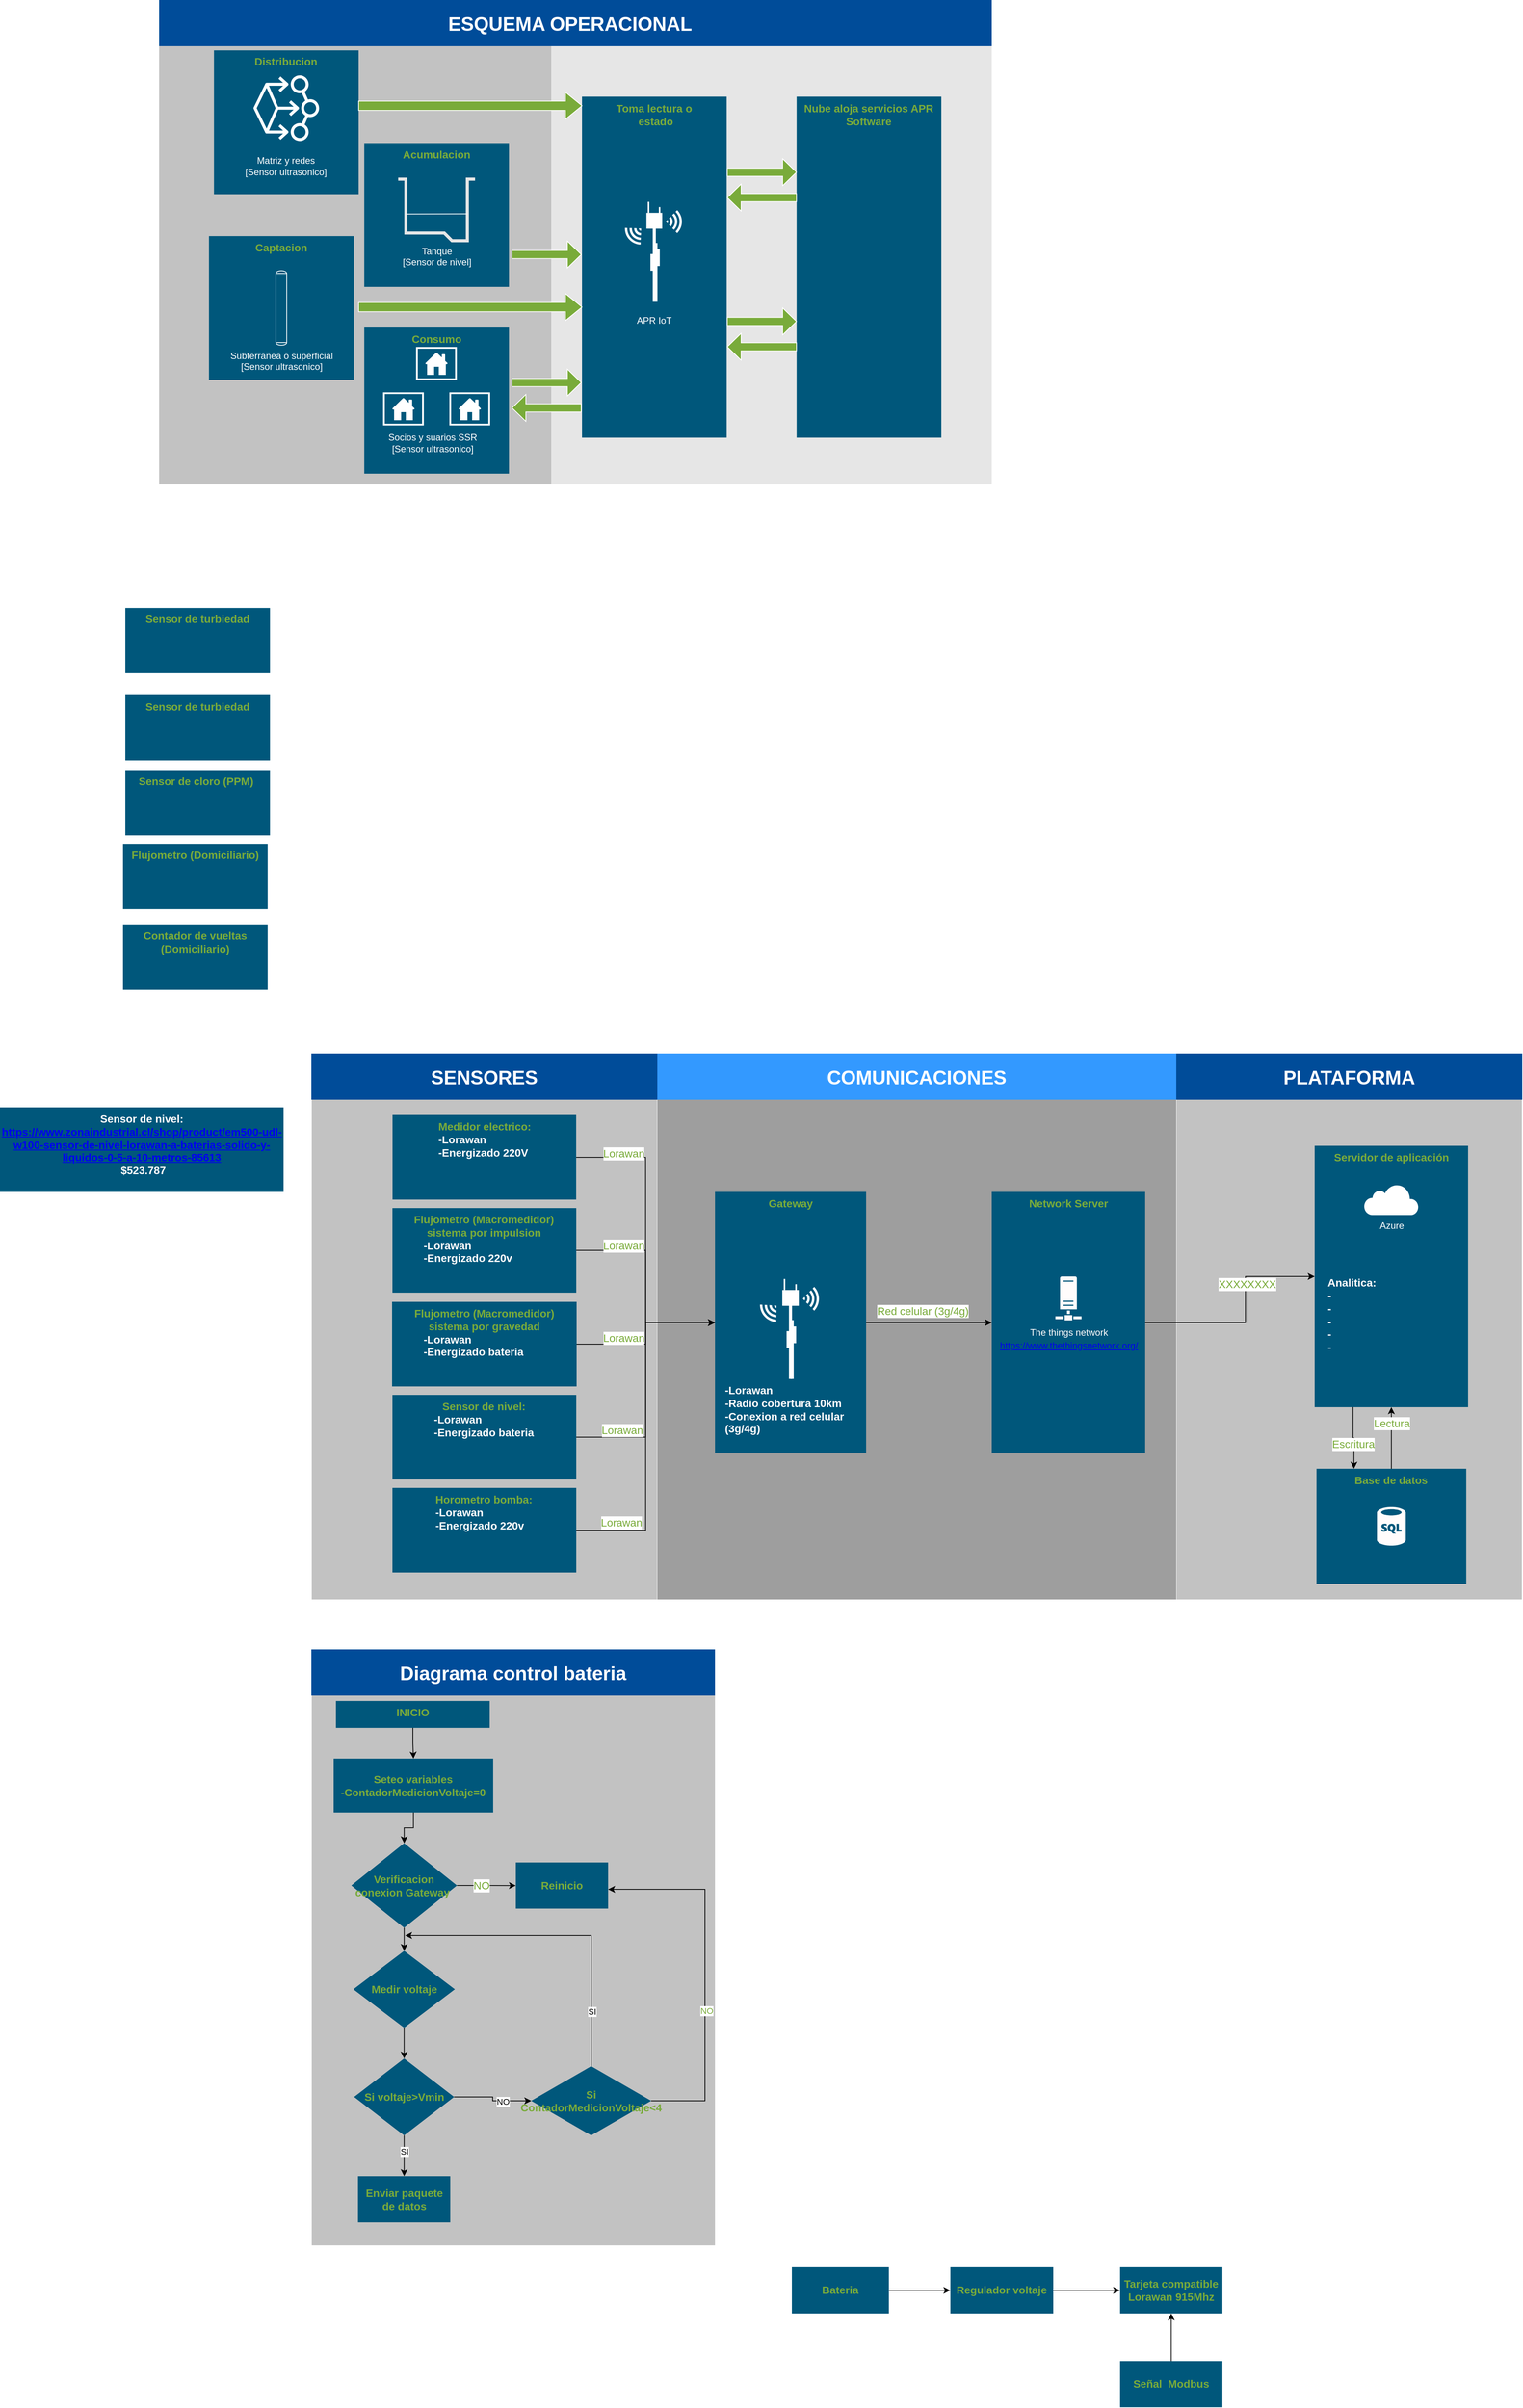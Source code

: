 <mxfile version="19.0.3" type="device"><diagram id="cEEUcmZSm7TxUTLUAFg9" name="Página-1"><mxGraphModel dx="-8838" dy="8167" grid="1" gridSize="10" guides="1" tooltips="1" connect="1" arrows="1" fold="1" page="1" pageScale="1" pageWidth="1169" pageHeight="827" math="0" shadow="0"><root><mxCell id="0"/><mxCell id="1" parent="0"/><mxCell id="oo4NvqWriw5L1BFZLcJN-1" value="" style="rounded=1;whiteSpace=wrap;html=1;dashed=1;strokeColor=none;strokeWidth=2;fillColor=#C2C2C2;fontFamily=Verdana;fontSize=12;fontColor=#00BEF2;arcSize=0;" vertex="1" parent="1"><mxGeometry x="14705.5" y="-2315" width="524.5" height="715" as="geometry"/></mxCell><mxCell id="oo4NvqWriw5L1BFZLcJN-2" value="Diagrama control bateria" style="whiteSpace=wrap;html=1;dashed=1;strokeColor=none;strokeWidth=2;fillColor=#004C99;fontFamily=Helvetica;fontSize=25;fontColor=#FFFFFF;fontStyle=1" vertex="1" parent="1"><mxGeometry x="14705" y="-2375" width="525" height="60" as="geometry"/></mxCell><mxCell id="oo4NvqWriw5L1BFZLcJN-3" value="" style="rounded=1;whiteSpace=wrap;html=1;dashed=1;strokeColor=none;strokeWidth=2;fillColor=#9E9E9E;fontFamily=Verdana;fontSize=12;fontColor=#00BEF2;arcSize=0;" vertex="1" parent="1"><mxGeometry x="15155" y="-3090" width="675" height="650" as="geometry"/></mxCell><mxCell id="oo4NvqWriw5L1BFZLcJN-4" value="Network Server" style="rounded=1;whiteSpace=wrap;html=1;dashed=1;strokeColor=none;strokeWidth=2;fillColor=#00577B;fontFamily=Helvetica;fontSize=14;fontColor=#79AB3A;verticalAlign=top;fontStyle=1;arcSize=0;" vertex="1" parent="1"><mxGeometry x="15590" y="-2970" width="199.55" height="340" as="geometry"/></mxCell><mxCell id="oo4NvqWriw5L1BFZLcJN-5" value="" style="rounded=1;whiteSpace=wrap;html=1;dashed=1;strokeColor=none;strokeWidth=2;fillColor=#C2C2C2;fontFamily=Verdana;fontSize=12;fontColor=#00BEF2;arcSize=0;" vertex="1" parent="1"><mxGeometry x="14705.5" y="-3090" width="449" height="650" as="geometry"/></mxCell><mxCell id="oo4NvqWriw5L1BFZLcJN-6" style="edgeStyle=orthogonalEdgeStyle;rounded=0;orthogonalLoop=1;jettySize=auto;html=1;fontColor=#FFFCFC;" edge="1" parent="1" source="oo4NvqWriw5L1BFZLcJN-85" target="oo4NvqWriw5L1BFZLcJN-4"><mxGeometry relative="1" as="geometry"/></mxCell><mxCell id="oo4NvqWriw5L1BFZLcJN-7" value="Red celular (3g/4g)" style="edgeLabel;html=1;align=center;verticalAlign=middle;resizable=0;points=[];fontColor=#79AB3A;fontSize=14;labelBackgroundColor=default;" vertex="1" connectable="0" parent="oo4NvqWriw5L1BFZLcJN-6"><mxGeometry x="-0.269" y="2" relative="1" as="geometry"><mxPoint x="14" y="-13" as="offset"/></mxGeometry></mxCell><mxCell id="oo4NvqWriw5L1BFZLcJN-8" style="edgeStyle=orthogonalEdgeStyle;rounded=0;orthogonalLoop=1;jettySize=auto;html=1;fontSize=14;fontColor=#79AB3A;" edge="1" parent="1" source="oo4NvqWriw5L1BFZLcJN-10" target="oo4NvqWriw5L1BFZLcJN-85"><mxGeometry relative="1" as="geometry"/></mxCell><mxCell id="oo4NvqWriw5L1BFZLcJN-9" value="Lorawan" style="edgeLabel;html=1;align=center;verticalAlign=middle;resizable=0;points=[];fontSize=14;fontColor=#79AB3A;" vertex="1" connectable="0" parent="oo4NvqWriw5L1BFZLcJN-8"><mxGeometry x="-0.419" relative="1" as="geometry"><mxPoint y="-8" as="offset"/></mxGeometry></mxCell><mxCell id="oo4NvqWriw5L1BFZLcJN-10" value="Flujometro (Macromedidor) sistema por gravedad&lt;br&gt;&lt;blockquote style=&quot;margin: 0 0 0 40px; border: none; padding: 0px;&quot;&gt;&lt;div style=&quot;text-align: left;&quot;&gt;&lt;span style=&quot;background-color: initial;&quot;&gt;&lt;font color=&quot;#fffcfc&quot;&gt;-Lorawan&lt;/font&gt;&lt;/span&gt;&lt;/div&gt;&lt;div style=&quot;text-align: left;&quot;&gt;&lt;span style=&quot;background-color: initial;&quot;&gt;&lt;font color=&quot;#fffcfc&quot;&gt;-Energizado bateria&lt;/font&gt;&lt;/span&gt;&lt;/div&gt;&lt;/blockquote&gt;" style="rounded=1;whiteSpace=wrap;html=1;dashed=1;strokeColor=none;strokeWidth=2;fillColor=#00577B;fontFamily=Helvetica;fontSize=14;fontColor=#79AB3A;verticalAlign=top;fontStyle=1;arcSize=0;" vertex="1" parent="1"><mxGeometry x="14810" y="-2827" width="240" height="110" as="geometry"/></mxCell><mxCell id="oo4NvqWriw5L1BFZLcJN-11" value="Flujometro (Domiciliario)" style="rounded=1;whiteSpace=wrap;html=1;dashed=1;strokeColor=none;strokeWidth=2;fillColor=#00577B;fontFamily=Helvetica;fontSize=14;fontColor=#79AB3A;verticalAlign=top;fontStyle=1;arcSize=0;" vertex="1" parent="1"><mxGeometry x="14460" y="-3422.58" width="188.19" height="85" as="geometry"/></mxCell><mxCell id="oo4NvqWriw5L1BFZLcJN-12" style="edgeStyle=orthogonalEdgeStyle;rounded=0;orthogonalLoop=1;jettySize=auto;html=1;entryX=0;entryY=0.5;entryDx=0;entryDy=0;fontSize=14;fontColor=#79AB3A;" edge="1" parent="1" source="oo4NvqWriw5L1BFZLcJN-14" target="oo4NvqWriw5L1BFZLcJN-85"><mxGeometry relative="1" as="geometry"/></mxCell><mxCell id="oo4NvqWriw5L1BFZLcJN-13" value="Lorawan" style="edgeLabel;html=1;align=center;verticalAlign=middle;resizable=0;points=[];fontSize=14;fontColor=#79AB3A;" vertex="1" connectable="0" parent="oo4NvqWriw5L1BFZLcJN-12"><mxGeometry x="-0.718" relative="1" as="geometry"><mxPoint x="-5" y="-10" as="offset"/></mxGeometry></mxCell><mxCell id="oo4NvqWriw5L1BFZLcJN-14" value="Horometro bomba:&lt;br&gt;&lt;div style=&quot;text-align: left;&quot;&gt;&lt;span style=&quot;background-color: initial;&quot;&gt;&lt;font color=&quot;#fffcfc&quot;&gt;-Lorawan&lt;/font&gt;&lt;/span&gt;&lt;/div&gt;&lt;div style=&quot;text-align: left;&quot;&gt;&lt;span style=&quot;background-color: initial;&quot;&gt;&lt;font color=&quot;#fffcfc&quot;&gt;-Energizado 220v&lt;/font&gt;&lt;/span&gt;&lt;/div&gt;" style="rounded=1;whiteSpace=wrap;html=1;dashed=1;strokeColor=none;strokeWidth=2;fillColor=#00577B;fontFamily=Helvetica;fontSize=14;fontColor=#79AB3A;verticalAlign=top;fontStyle=1;arcSize=0;" vertex="1" parent="1"><mxGeometry x="14810.45" y="-2585" width="239.1" height="110" as="geometry"/></mxCell><mxCell id="oo4NvqWriw5L1BFZLcJN-15" value="Contador de vueltas (Domiciliario)" style="rounded=1;whiteSpace=wrap;html=1;dashed=1;strokeColor=none;strokeWidth=2;fillColor=#00577B;fontFamily=Helvetica;fontSize=14;fontColor=#79AB3A;verticalAlign=top;fontStyle=1;arcSize=0;" vertex="1" parent="1"><mxGeometry x="14460" y="-3317.76" width="188.19" height="85" as="geometry"/></mxCell><mxCell id="oo4NvqWriw5L1BFZLcJN-16" style="edgeStyle=orthogonalEdgeStyle;rounded=0;orthogonalLoop=1;jettySize=auto;html=1;entryX=0.051;entryY=0.5;entryDx=0;entryDy=0;entryPerimeter=0;fontSize=14;fontColor=#79AB3A;" edge="1" parent="1" source="oo4NvqWriw5L1BFZLcJN-18" target="oo4NvqWriw5L1BFZLcJN-85"><mxGeometry relative="1" as="geometry"/></mxCell><mxCell id="oo4NvqWriw5L1BFZLcJN-17" value="Lorawan" style="edgeLabel;html=1;align=center;verticalAlign=middle;resizable=0;points=[];fontSize=14;fontColor=#79AB3A;" vertex="1" connectable="0" parent="oo4NvqWriw5L1BFZLcJN-16"><mxGeometry x="-0.676" y="1" relative="1" as="geometry"><mxPoint x="-4" y="-4" as="offset"/></mxGeometry></mxCell><mxCell id="oo4NvqWriw5L1BFZLcJN-18" value="Medidor electrico:&lt;br&gt;&lt;div style=&quot;text-align: left;&quot;&gt;&lt;span style=&quot;background-color: initial;&quot;&gt;&lt;font color=&quot;#fffcfc&quot;&gt;-Lorawan&lt;/font&gt;&lt;/span&gt;&lt;/div&gt;&lt;div style=&quot;text-align: left;&quot;&gt;&lt;span style=&quot;background-color: initial;&quot;&gt;&lt;font color=&quot;#fffcfc&quot;&gt;-Energizado 220V&lt;/font&gt;&lt;/span&gt;&lt;/div&gt;" style="rounded=1;whiteSpace=wrap;html=1;dashed=1;strokeColor=none;strokeWidth=2;fillColor=#00577B;fontFamily=Helvetica;fontSize=14;fontColor=#79AB3A;verticalAlign=top;fontStyle=1;arcSize=0;" vertex="1" parent="1"><mxGeometry x="14810.575" y="-3070" width="238.85" height="110" as="geometry"/></mxCell><mxCell id="oo4NvqWriw5L1BFZLcJN-19" value="SENSORES" style="whiteSpace=wrap;html=1;dashed=1;strokeColor=none;strokeWidth=2;fillColor=#004C99;fontFamily=Helvetica;fontSize=25;fontColor=#FFFFFF;fontStyle=1" vertex="1" parent="1"><mxGeometry x="14705" y="-3150" width="450" height="60" as="geometry"/></mxCell><mxCell id="oo4NvqWriw5L1BFZLcJN-20" value="Sensor de cloro (PPM)&amp;nbsp;" style="rounded=1;whiteSpace=wrap;html=1;dashed=1;strokeColor=none;strokeWidth=2;fillColor=#00577B;fontFamily=Helvetica;fontSize=14;fontColor=#79AB3A;verticalAlign=top;fontStyle=1;arcSize=0;" vertex="1" parent="1"><mxGeometry x="14463" y="-3518.56" width="188.19" height="85" as="geometry"/></mxCell><mxCell id="oo4NvqWriw5L1BFZLcJN-21" value="Sensor de turbiedad" style="rounded=1;whiteSpace=wrap;html=1;dashed=1;strokeColor=none;strokeWidth=2;fillColor=#00577B;fontFamily=Helvetica;fontSize=14;fontColor=#79AB3A;verticalAlign=top;fontStyle=1;arcSize=0;" vertex="1" parent="1"><mxGeometry x="14463" y="-3616.08" width="188.19" height="85" as="geometry"/></mxCell><mxCell id="oo4NvqWriw5L1BFZLcJN-22" value="" style="rounded=1;whiteSpace=wrap;html=1;dashed=1;strokeColor=none;strokeWidth=2;fillColor=#C2C2C2;fontFamily=Verdana;fontSize=12;fontColor=#00BEF2;arcSize=0;" vertex="1" parent="1"><mxGeometry x="14507" y="-4500" width="510" height="610" as="geometry"/></mxCell><mxCell id="oo4NvqWriw5L1BFZLcJN-23" value="" style="rounded=1;whiteSpace=wrap;html=1;dashed=1;strokeColor=none;strokeWidth=2;fillColor=#E6E6E6;fontFamily=Verdana;fontSize=12;fontColor=#00BEF2;arcSize=0;" vertex="1" parent="1"><mxGeometry x="15017" y="-4500" width="573" height="610" as="geometry"/></mxCell><mxCell id="oo4NvqWriw5L1BFZLcJN-24" value="Toma lectura o&lt;br&gt;&amp;nbsp;estado" style="rounded=1;whiteSpace=wrap;html=1;dashed=1;strokeColor=none;strokeWidth=2;fillColor=#00577B;fontFamily=Helvetica;fontSize=14;fontColor=#79AB3A;verticalAlign=top;fontStyle=1;arcSize=0;" vertex="1" parent="1"><mxGeometry x="15057" y="-4394.28" width="188.19" height="443.52" as="geometry"/></mxCell><mxCell id="oo4NvqWriw5L1BFZLcJN-25" value="Nube aloja servicios APR Software" style="rounded=1;whiteSpace=wrap;html=1;dashed=1;strokeColor=none;strokeWidth=2;fillColor=#00577B;fontFamily=Helvetica;fontSize=14;fontColor=#79AB3A;verticalAlign=top;fontStyle=1;arcSize=0;" vertex="1" parent="1"><mxGeometry x="15336.19" y="-4394.28" width="188.19" height="443.52" as="geometry"/></mxCell><mxCell id="oo4NvqWriw5L1BFZLcJN-26" value="" style="group" vertex="1" connectable="0" parent="1"><mxGeometry x="15246" y="-4119.52" width="90" height="68" as="geometry"/></mxCell><mxCell id="oo4NvqWriw5L1BFZLcJN-27" value="" style="shape=singleArrow;whiteSpace=wrap;html=1;labelBackgroundColor=none;fontSize=12;fontColor=#79AB3A;strokeColor=#FFFFFF;strokeWidth=1;fillColor=#79AB3A;gradientColor=none;" vertex="1" parent="oo4NvqWriw5L1BFZLcJN-26"><mxGeometry width="90" height="35" as="geometry"/></mxCell><mxCell id="oo4NvqWriw5L1BFZLcJN-28" value="" style="shape=singleArrow;whiteSpace=wrap;html=1;labelBackgroundColor=none;fontSize=12;fontColor=#79AB3A;strokeColor=#FFFFFF;strokeWidth=1;fillColor=#79AB3A;gradientColor=none;flipH=1;" vertex="1" parent="oo4NvqWriw5L1BFZLcJN-26"><mxGeometry y="33" width="90" height="35" as="geometry"/></mxCell><mxCell id="oo4NvqWriw5L1BFZLcJN-29" value="" style="group" vertex="1" connectable="0" parent="1"><mxGeometry x="15246" y="-4313.52" width="90" height="68" as="geometry"/></mxCell><mxCell id="oo4NvqWriw5L1BFZLcJN-30" value="" style="shape=singleArrow;whiteSpace=wrap;html=1;labelBackgroundColor=none;fontSize=12;fontColor=#79AB3A;strokeColor=#FFFFFF;strokeWidth=1;fillColor=#79AB3A;gradientColor=none;" vertex="1" parent="oo4NvqWriw5L1BFZLcJN-29"><mxGeometry width="90" height="35" as="geometry"/></mxCell><mxCell id="oo4NvqWriw5L1BFZLcJN-31" value="" style="shape=singleArrow;whiteSpace=wrap;html=1;labelBackgroundColor=none;fontSize=12;fontColor=#79AB3A;strokeColor=#FFFFFF;strokeWidth=1;fillColor=#79AB3A;gradientColor=none;flipH=1;" vertex="1" parent="oo4NvqWriw5L1BFZLcJN-29"><mxGeometry y="33" width="90" height="35" as="geometry"/></mxCell><mxCell id="oo4NvqWriw5L1BFZLcJN-32" value="ESQUEMA OPERACIONAL&amp;nbsp;&amp;nbsp;" style="whiteSpace=wrap;html=1;dashed=1;strokeColor=none;strokeWidth=2;fillColor=#004C99;fontFamily=Helvetica;fontSize=25;fontColor=#FFFFFF;fontStyle=1" vertex="1" parent="1"><mxGeometry x="14507" y="-4520" width="1083" height="60" as="geometry"/></mxCell><mxCell id="oo4NvqWriw5L1BFZLcJN-33" value="" style="group" vertex="1" connectable="0" parent="1"><mxGeometry x="14966" y="-4206.52" width="90" height="68" as="geometry"/></mxCell><mxCell id="oo4NvqWriw5L1BFZLcJN-34" value="" style="shape=singleArrow;whiteSpace=wrap;html=1;labelBackgroundColor=none;fontSize=12;fontColor=#79AB3A;strokeColor=#FFFFFF;strokeWidth=1;fillColor=#79AB3A;gradientColor=none;" vertex="1" parent="oo4NvqWriw5L1BFZLcJN-33"><mxGeometry width="90" height="35" as="geometry"/></mxCell><mxCell id="oo4NvqWriw5L1BFZLcJN-35" value="" style="group" vertex="1" connectable="0" parent="1"><mxGeometry x="15108.173" y="-4257.52" width="78.537" height="170" as="geometry"/></mxCell><mxCell id="oo4NvqWriw5L1BFZLcJN-36" value="APR IoT" style="text;html=1;strokeColor=none;fillColor=none;align=center;verticalAlign=middle;whiteSpace=wrap;rounded=0;labelBackgroundColor=none;fontSize=12;fontColor=#FFFFFF;" vertex="1" parent="oo4NvqWriw5L1BFZLcJN-35"><mxGeometry x="12.917" y="140" width="60" height="30" as="geometry"/></mxCell><mxCell id="oo4NvqWriw5L1BFZLcJN-37" value="" style="group" vertex="1" connectable="0" parent="oo4NvqWriw5L1BFZLcJN-35"><mxGeometry width="78.537" height="130" as="geometry"/></mxCell><mxCell id="oo4NvqWriw5L1BFZLcJN-38" value="" style="group;fontSize=7;strokeColor=none;" vertex="1" connectable="0" parent="oo4NvqWriw5L1BFZLcJN-37"><mxGeometry x="32.657" width="20.53" height="130" as="geometry"/></mxCell><mxCell id="oo4NvqWriw5L1BFZLcJN-39" value="" style="endArrow=none;html=1;rounded=0;fontSize=12;fontColor=#66FFB3;strokeColor=#FFFFFF;strokeWidth=4;" edge="1" parent="oo4NvqWriw5L1BFZLcJN-38"><mxGeometry width="50" height="50" relative="1" as="geometry"><mxPoint x="10.21" y="130" as="sourcePoint"/><mxPoint x="10.21" y="20.526" as="targetPoint"/></mxGeometry></mxCell><mxCell id="oo4NvqWriw5L1BFZLcJN-40" value="" style="endArrow=none;html=1;rounded=0;fontSize=12;fontColor=#66FFB3;strokeColor=#FFFFFF;strokeWidth=4;" edge="1" parent="oo4NvqWriw5L1BFZLcJN-38"><mxGeometry width="50" height="50" relative="1" as="geometry"><mxPoint x="12.318" y="130" as="sourcePoint"/><mxPoint x="12.318" y="53.533" as="targetPoint"/></mxGeometry></mxCell><mxCell id="oo4NvqWriw5L1BFZLcJN-41" value="" style="endArrow=none;html=1;rounded=0;fontSize=12;fontColor=#66FFB3;strokeColor=#FFFFFF;strokeWidth=6;" edge="1" parent="oo4NvqWriw5L1BFZLcJN-38"><mxGeometry width="50" height="50" relative="1" as="geometry"><mxPoint x="14.371" y="83.474" as="sourcePoint"/><mxPoint x="14.371" y="61.743" as="targetPoint"/></mxGeometry></mxCell><mxCell id="oo4NvqWriw5L1BFZLcJN-42" value="" style="endArrow=none;html=1;rounded=0;fontSize=12;fontColor=#66FFB3;strokeColor=#FFFFFF;strokeWidth=6;" edge="1" parent="oo4NvqWriw5L1BFZLcJN-38"><mxGeometry width="50" height="50" relative="1" as="geometry"><mxPoint x="8.191" y="89.549" as="sourcePoint"/><mxPoint x="8.191" y="67.819" as="targetPoint"/></mxGeometry></mxCell><mxCell id="oo4NvqWriw5L1BFZLcJN-43" value="" style="rounded=0;whiteSpace=wrap;html=1;labelBackgroundColor=none;fontSize=12;fontColor=#66FFB3;strokeColor=none;strokeWidth=14;fillColor=#FFFFFF;gradientColor=none;" vertex="1" parent="oo4NvqWriw5L1BFZLcJN-38"><mxGeometry y="14.368" width="20.53" height="20.526" as="geometry"/></mxCell><mxCell id="oo4NvqWriw5L1BFZLcJN-44" value="" style="endArrow=none;html=1;rounded=0;fontSize=12;fontColor=#66FFB3;strokeColor=#FFFFFF;strokeWidth=2;" edge="1" parent="oo4NvqWriw5L1BFZLcJN-38"><mxGeometry width="50" height="50" relative="1" as="geometry"><mxPoint x="2.737" y="14.368" as="sourcePoint"/><mxPoint x="2.737" as="targetPoint"/></mxGeometry></mxCell><mxCell id="oo4NvqWriw5L1BFZLcJN-45" value="" style="endArrow=none;html=1;rounded=0;fontSize=12;fontColor=#66FFB3;strokeColor=#FFFFFF;strokeWidth=2;" edge="1" parent="oo4NvqWriw5L1BFZLcJN-38"><mxGeometry width="50" height="50" relative="1" as="geometry"><mxPoint x="17.108" y="21.211" as="sourcePoint"/><mxPoint x="17.108" y="6.842" as="targetPoint"/></mxGeometry></mxCell><mxCell id="oo4NvqWriw5L1BFZLcJN-46" value="" style="html=1;verticalLabelPosition=bottom;align=center;labelBackgroundColor=#ffffff;verticalAlign=top;strokeWidth=0;strokeColor=#FFFFFF;shadow=0;dashed=0;shape=mxgraph.ios7.icons.wifi;pointerEvents=1;fontSize=12;fontColor=#FFFFFF;fillColor=#FFFFFF;gradientColor=none;rotation=90;" vertex="1" parent="oo4NvqWriw5L1BFZLcJN-37"><mxGeometry x="53.187" y="15" width="29.7" height="21" as="geometry"/></mxCell><mxCell id="oo4NvqWriw5L1BFZLcJN-47" value="" style="html=1;verticalLabelPosition=bottom;align=center;labelBackgroundColor=#ffffff;verticalAlign=top;strokeWidth=0;strokeColor=#FFFFFF;shadow=0;dashed=0;shape=mxgraph.ios7.icons.wifi;pointerEvents=1;fontSize=12;fontColor=#FFFFFF;fillColor=#FFFFFF;gradientColor=none;rotation=-133;" vertex="1" parent="oo4NvqWriw5L1BFZLcJN-37"><mxGeometry x="2.957" y="31" width="29.7" height="21" as="geometry"/></mxCell><mxCell id="oo4NvqWriw5L1BFZLcJN-48" value="" style="group" vertex="1" connectable="0" parent="1"><mxGeometry x="14773.81" y="-4334" width="188.19" height="187.04" as="geometry"/></mxCell><mxCell id="oo4NvqWriw5L1BFZLcJN-49" value="Acumulacion" style="rounded=1;whiteSpace=wrap;html=1;dashed=1;strokeColor=none;strokeWidth=2;fillColor=#00577B;fontFamily=Helvetica;fontSize=14;fontColor=#79AB3A;verticalAlign=top;fontStyle=1;arcSize=0;" vertex="1" parent="oo4NvqWriw5L1BFZLcJN-48"><mxGeometry width="188.19" height="187.04" as="geometry"/></mxCell><mxCell id="oo4NvqWriw5L1BFZLcJN-50" value="" style="group" vertex="1" connectable="0" parent="oo4NvqWriw5L1BFZLcJN-48"><mxGeometry x="44.095" y="47.04" width="100" height="80" as="geometry"/></mxCell><mxCell id="oo4NvqWriw5L1BFZLcJN-51" value="&lt;font color=&quot;#ffffff&quot; style=&quot;font-size: 12px;&quot;&gt;Tanque&lt;br&gt;[Sensor de nivel]&lt;br&gt;&lt;/font&gt;" style="shape=mxgraph.pid.vessels.container,_tank,_cistern_(boot);html=1;pointerEvents=1;align=center;verticalLabelPosition=bottom;verticalAlign=top;dashed=0;fontSize=12;fillColor=none;strokeColor=#E6E6E6;strokeWidth=4;" vertex="1" parent="oo4NvqWriw5L1BFZLcJN-50"><mxGeometry width="100" height="80" as="geometry"/></mxCell><mxCell id="oo4NvqWriw5L1BFZLcJN-52" value="" style="endArrow=none;html=1;rounded=0;fontSize=12;fontColor=#FFFFFF;entryX=0.272;entryY=0.557;entryDx=0;entryDy=0;entryPerimeter=0;strokeColor=#FFFFFF;" edge="1" parent="oo4NvqWriw5L1BFZLcJN-50"><mxGeometry width="50" height="50" relative="1" as="geometry"><mxPoint x="9.905" y="45.28" as="sourcePoint"/><mxPoint x="89.905" y="45.05" as="targetPoint"/></mxGeometry></mxCell><mxCell id="oo4NvqWriw5L1BFZLcJN-53" value="" style="group" vertex="1" connectable="0" parent="1"><mxGeometry x="14578.31" y="-4454.56" width="188.19" height="187.04" as="geometry"/></mxCell><mxCell id="oo4NvqWriw5L1BFZLcJN-54" value="Distribucion" style="rounded=1;whiteSpace=wrap;html=1;dashed=1;strokeColor=none;strokeWidth=2;fillColor=#00577B;fontFamily=Helvetica;fontSize=14;fontColor=#79AB3A;verticalAlign=top;fontStyle=1;arcSize=0;" vertex="1" parent="oo4NvqWriw5L1BFZLcJN-53"><mxGeometry width="188.19" height="187.04" as="geometry"/></mxCell><mxCell id="oo4NvqWriw5L1BFZLcJN-55" value="" style="group" vertex="1" connectable="0" parent="oo4NvqWriw5L1BFZLcJN-53"><mxGeometry x="17.15" y="32.52" width="153.89" height="122" as="geometry"/></mxCell><mxCell id="oo4NvqWriw5L1BFZLcJN-56" value="" style="sketch=0;outlineConnect=0;fontColor=#232F3E;gradientColor=none;fillColor=#FFFFFF;strokeColor=none;dashed=0;verticalLabelPosition=bottom;verticalAlign=top;align=center;html=1;fontSize=12;fontStyle=0;aspect=fixed;pointerEvents=1;shape=mxgraph.aws4.ec2_aws_microservice_extractor_for_net;rotation=-90;" vertex="1" parent="oo4NvqWriw5L1BFZLcJN-55"><mxGeometry x="34.245" width="85.4" height="85.4" as="geometry"/></mxCell><mxCell id="oo4NvqWriw5L1BFZLcJN-57" value="Matriz y redes&lt;br&gt;[Sensor ultrasonico]" style="text;html=1;strokeColor=none;fillColor=none;align=center;verticalAlign=middle;whiteSpace=wrap;rounded=0;labelBackgroundColor=none;fontSize=12;fontColor=#FFFFFF;" vertex="1" parent="oo4NvqWriw5L1BFZLcJN-55"><mxGeometry y="99.4" width="153.89" height="36.6" as="geometry"/></mxCell><mxCell id="oo4NvqWriw5L1BFZLcJN-58" value="" style="group" vertex="1" connectable="0" parent="1"><mxGeometry x="14571.83" y="-4213" width="188.19" height="187.04" as="geometry"/></mxCell><mxCell id="oo4NvqWriw5L1BFZLcJN-59" value="" style="group" vertex="1" connectable="0" parent="oo4NvqWriw5L1BFZLcJN-58"><mxGeometry x="2.842e-14" y="-1.421e-14" width="188.19" height="187.04" as="geometry"/></mxCell><mxCell id="oo4NvqWriw5L1BFZLcJN-60" value="Captacion" style="rounded=1;whiteSpace=wrap;html=1;dashed=1;strokeColor=none;strokeWidth=2;fillColor=#00577B;fontFamily=Helvetica;fontSize=14;fontColor=#79AB3A;verticalAlign=top;fontStyle=1;arcSize=0;" vertex="1" parent="oo4NvqWriw5L1BFZLcJN-59"><mxGeometry width="188.19" height="187.04" as="geometry"/></mxCell><mxCell id="oo4NvqWriw5L1BFZLcJN-61" value="Subterranea o superficial&lt;br&gt;[Sensor ultrasonico]" style="shape=mxgraph.pid.vessels.tower;html=1;pointerEvents=1;align=center;verticalLabelPosition=bottom;verticalAlign=top;dashed=0;labelBackgroundColor=none;fontSize=12;fontColor=#FFFFFF;strokeColor=#FFFFFF;strokeWidth=1;fillColor=#00577B;gradientColor=none;" vertex="1" parent="oo4NvqWriw5L1BFZLcJN-59"><mxGeometry x="87.095" y="45.02" width="14" height="97" as="geometry"/></mxCell><mxCell id="oo4NvqWriw5L1BFZLcJN-62" value="" style="group" vertex="1" connectable="0" parent="1"><mxGeometry x="14773.81" y="-4094.0" width="188.19" height="190" as="geometry"/></mxCell><mxCell id="oo4NvqWriw5L1BFZLcJN-63" value="Consumo" style="rounded=1;whiteSpace=wrap;html=1;dashed=1;strokeColor=none;strokeWidth=2;fillColor=#00577B;fontFamily=Helvetica;fontSize=14;fontColor=#79AB3A;verticalAlign=top;fontStyle=1;arcSize=0;" vertex="1" parent="oo4NvqWriw5L1BFZLcJN-62"><mxGeometry width="188.19" height="190" as="geometry"/></mxCell><mxCell id="oo4NvqWriw5L1BFZLcJN-64" value="" style="group" vertex="1" connectable="0" parent="oo4NvqWriw5L1BFZLcJN-62"><mxGeometry x="24.46" y="25.28" width="139.27" height="139.44" as="geometry"/></mxCell><mxCell id="oo4NvqWriw5L1BFZLcJN-65" value="Socios y suarios SSR&lt;br&gt;[Sensor ultrasonico]" style="text;html=1;strokeColor=none;fillColor=none;align=center;verticalAlign=middle;whiteSpace=wrap;rounded=0;fontSize=12;fontColor=#FFFFFF;" vertex="1" parent="oo4NvqWriw5L1BFZLcJN-64"><mxGeometry x="0.005" y="109.44" width="130" height="30" as="geometry"/></mxCell><mxCell id="oo4NvqWriw5L1BFZLcJN-66" value="" style="sketch=0;pointerEvents=1;shadow=0;dashed=0;html=1;strokeColor=none;fillColor=#FFFFFF;labelPosition=center;verticalLabelPosition=bottom;verticalAlign=top;outlineConnect=0;align=center;shape=mxgraph.office.concepts.home_page;fontSize=12;fontColor=#FFFFFF;" vertex="1" parent="oo4NvqWriw5L1BFZLcJN-64"><mxGeometry x="42.91" width="53" height="43" as="geometry"/></mxCell><mxCell id="oo4NvqWriw5L1BFZLcJN-67" value="" style="sketch=0;pointerEvents=1;shadow=0;dashed=0;html=1;strokeColor=none;fillColor=#FFFFFF;labelPosition=center;verticalLabelPosition=bottom;verticalAlign=top;outlineConnect=0;align=center;shape=mxgraph.office.concepts.home_page;fontSize=12;fontColor=#FFFFFF;" vertex="1" parent="oo4NvqWriw5L1BFZLcJN-64"><mxGeometry x="86.27" y="59" width="53" height="43" as="geometry"/></mxCell><mxCell id="oo4NvqWriw5L1BFZLcJN-68" value="" style="sketch=0;pointerEvents=1;shadow=0;dashed=0;html=1;strokeColor=none;fillColor=#FFFFFF;labelPosition=center;verticalLabelPosition=bottom;verticalAlign=top;outlineConnect=0;align=center;shape=mxgraph.office.concepts.home_page;fontSize=12;fontColor=#FFFFFF;" vertex="1" parent="oo4NvqWriw5L1BFZLcJN-64"><mxGeometry y="59" width="53" height="43" as="geometry"/></mxCell><mxCell id="oo4NvqWriw5L1BFZLcJN-69" value="" style="group" vertex="1" connectable="0" parent="1"><mxGeometry x="14966" y="-4040.0" width="90" height="68" as="geometry"/></mxCell><mxCell id="oo4NvqWriw5L1BFZLcJN-70" value="" style="shape=singleArrow;whiteSpace=wrap;html=1;labelBackgroundColor=none;fontSize=12;fontColor=#79AB3A;strokeColor=#FFFFFF;strokeWidth=1;fillColor=#79AB3A;gradientColor=none;" vertex="1" parent="oo4NvqWriw5L1BFZLcJN-69"><mxGeometry width="90" height="35" as="geometry"/></mxCell><mxCell id="oo4NvqWriw5L1BFZLcJN-71" value="" style="shape=singleArrow;whiteSpace=wrap;html=1;labelBackgroundColor=none;fontSize=12;fontColor=#79AB3A;strokeColor=#FFFFFF;strokeWidth=1;fillColor=#79AB3A;gradientColor=none;flipH=1;" vertex="1" parent="oo4NvqWriw5L1BFZLcJN-69"><mxGeometry y="33" width="90" height="35" as="geometry"/></mxCell><mxCell id="oo4NvqWriw5L1BFZLcJN-72" value="" style="group" vertex="1" connectable="0" parent="1"><mxGeometry x="14766.5" y="-4138.09" width="290.5" height="68" as="geometry"/></mxCell><mxCell id="oo4NvqWriw5L1BFZLcJN-73" value="" style="shape=singleArrow;whiteSpace=wrap;html=1;labelBackgroundColor=none;fontSize=12;fontColor=#79AB3A;strokeColor=#FFFFFF;strokeWidth=1;fillColor=#79AB3A;gradientColor=none;arrowWidth=0.342;arrowSize=0.074;" vertex="1" parent="oo4NvqWriw5L1BFZLcJN-72"><mxGeometry width="290.5" height="35" as="geometry"/></mxCell><mxCell id="oo4NvqWriw5L1BFZLcJN-74" value="" style="group" vertex="1" connectable="0" parent="1"><mxGeometry x="14766.5" y="-4400" width="290.5" height="68" as="geometry"/></mxCell><mxCell id="oo4NvqWriw5L1BFZLcJN-75" value="" style="shape=singleArrow;whiteSpace=wrap;html=1;labelBackgroundColor=none;fontSize=12;fontColor=#79AB3A;strokeColor=#FFFFFF;strokeWidth=1;fillColor=#79AB3A;gradientColor=none;arrowWidth=0.342;arrowSize=0.074;" vertex="1" parent="oo4NvqWriw5L1BFZLcJN-74"><mxGeometry width="290.5" height="35" as="geometry"/></mxCell><mxCell id="oo4NvqWriw5L1BFZLcJN-76" value="Sensor de turbiedad" style="rounded=1;whiteSpace=wrap;html=1;dashed=1;strokeColor=none;strokeWidth=2;fillColor=#00577B;fontFamily=Helvetica;fontSize=14;fontColor=#79AB3A;verticalAlign=top;fontStyle=1;arcSize=0;" vertex="1" parent="1"><mxGeometry x="14463" y="-3729.56" width="188.19" height="85" as="geometry"/></mxCell><mxCell id="oo4NvqWriw5L1BFZLcJN-77" style="edgeStyle=orthogonalEdgeStyle;rounded=0;orthogonalLoop=1;jettySize=auto;html=1;entryX=0;entryY=0.5;entryDx=0;entryDy=0;fontSize=14;fontColor=#79AB3A;" edge="1" parent="1" source="oo4NvqWriw5L1BFZLcJN-79" target="oo4NvqWriw5L1BFZLcJN-85"><mxGeometry relative="1" as="geometry"/></mxCell><mxCell id="oo4NvqWriw5L1BFZLcJN-78" value="Lorawan" style="edgeLabel;html=1;align=center;verticalAlign=middle;resizable=0;points=[];fontSize=14;fontColor=#79AB3A;" vertex="1" connectable="0" parent="oo4NvqWriw5L1BFZLcJN-77"><mxGeometry x="-0.647" relative="1" as="geometry"><mxPoint x="1" y="-9" as="offset"/></mxGeometry></mxCell><mxCell id="oo4NvqWriw5L1BFZLcJN-79" value="Sensor de nivel:&lt;br&gt;&lt;div style=&quot;text-align: left;&quot;&gt;&lt;span style=&quot;color: rgb(255, 252, 252); background-color: initial;&quot;&gt;-Lorawan&lt;/span&gt;&lt;/div&gt;&lt;font color=&quot;#fffcfc&quot;&gt;&lt;div style=&quot;text-align: left;&quot;&gt;&lt;span style=&quot;background-color: initial;&quot;&gt;-Energizado bateria&lt;/span&gt;&lt;/div&gt;&lt;/font&gt;" style="rounded=1;whiteSpace=wrap;html=1;dashed=1;strokeColor=none;strokeWidth=2;fillColor=#00577B;fontFamily=Helvetica;fontSize=14;fontColor=#79AB3A;verticalAlign=top;fontStyle=1;arcSize=0;" vertex="1" parent="1"><mxGeometry x="14810.45" y="-2706" width="239.1" height="110" as="geometry"/></mxCell><mxCell id="oo4NvqWriw5L1BFZLcJN-80" style="edgeStyle=orthogonalEdgeStyle;rounded=0;orthogonalLoop=1;jettySize=auto;html=1;entryX=0;entryY=0.5;entryDx=0;entryDy=0;fontSize=14;fontColor=#79AB3A;" edge="1" parent="1" source="oo4NvqWriw5L1BFZLcJN-82" target="oo4NvqWriw5L1BFZLcJN-85"><mxGeometry relative="1" as="geometry"/></mxCell><mxCell id="oo4NvqWriw5L1BFZLcJN-81" value="Lorawan" style="edgeLabel;html=1;align=center;verticalAlign=middle;resizable=0;points=[];fontSize=14;fontColor=#79AB3A;" vertex="1" connectable="0" parent="oo4NvqWriw5L1BFZLcJN-80"><mxGeometry x="-0.597" y="1" relative="1" as="geometry"><mxPoint x="6" y="-5" as="offset"/></mxGeometry></mxCell><mxCell id="oo4NvqWriw5L1BFZLcJN-82" value="Flujometro (Macromedidor) sistema por impulsion&lt;br&gt;&lt;blockquote style=&quot;margin: 0 0 0 40px; border: none; padding: 0px;&quot;&gt;&lt;div style=&quot;text-align: left;&quot;&gt;&lt;span style=&quot;background-color: initial;&quot;&gt;&lt;font color=&quot;#fffcfc&quot;&gt;-Lorawan&lt;/font&gt;&lt;/span&gt;&lt;/div&gt;&lt;div style=&quot;text-align: left;&quot;&gt;&lt;span style=&quot;background-color: initial;&quot;&gt;&lt;font color=&quot;#fffcfc&quot;&gt;-Energizado 220v&lt;/font&gt;&lt;/span&gt;&lt;/div&gt;&lt;/blockquote&gt;" style="rounded=1;whiteSpace=wrap;html=1;dashed=1;strokeColor=none;strokeWidth=2;fillColor=#00577B;fontFamily=Helvetica;fontSize=14;fontColor=#79AB3A;verticalAlign=top;fontStyle=1;arcSize=0;align=center;" vertex="1" parent="1"><mxGeometry x="14810.45" y="-2949" width="239.1" height="110" as="geometry"/></mxCell><mxCell id="oo4NvqWriw5L1BFZLcJN-83" value="COMUNICACIONES" style="whiteSpace=wrap;html=1;dashed=1;strokeColor=none;strokeWidth=2;fillColor=#3399FF;fontFamily=Helvetica;fontSize=25;fontColor=#FFFFFF;fontStyle=1" vertex="1" parent="1"><mxGeometry x="15155" y="-3150" width="675" height="60" as="geometry"/></mxCell><mxCell id="oo4NvqWriw5L1BFZLcJN-84" value="" style="group" vertex="1" connectable="0" parent="1"><mxGeometry x="15230" y="-2970" width="210" height="340" as="geometry"/></mxCell><mxCell id="oo4NvqWriw5L1BFZLcJN-85" value="Gateway" style="rounded=1;whiteSpace=wrap;html=1;dashed=1;strokeColor=none;strokeWidth=2;fillColor=#00577B;fontFamily=Helvetica;fontSize=14;fontColor=#79AB3A;verticalAlign=top;fontStyle=1;arcSize=0;" vertex="1" parent="oo4NvqWriw5L1BFZLcJN-84"><mxGeometry width="196.558" height="340" as="geometry"/></mxCell><mxCell id="oo4NvqWriw5L1BFZLcJN-86" value="" style="group" vertex="1" connectable="0" parent="oo4NvqWriw5L1BFZLcJN-84"><mxGeometry x="53.448" y="113.24" width="156.552" height="210.0" as="geometry"/></mxCell><mxCell id="oo4NvqWriw5L1BFZLcJN-87" value="" style="group" vertex="1" connectable="0" parent="oo4NvqWriw5L1BFZLcJN-86"><mxGeometry width="82.029" height="130" as="geometry"/></mxCell><mxCell id="oo4NvqWriw5L1BFZLcJN-88" value="" style="group;fontSize=7;strokeColor=none;" vertex="1" connectable="0" parent="oo4NvqWriw5L1BFZLcJN-87"><mxGeometry x="34.109" width="21.443" height="130" as="geometry"/></mxCell><mxCell id="oo4NvqWriw5L1BFZLcJN-89" value="" style="endArrow=none;html=1;rounded=0;fontSize=12;fontColor=#66FFB3;strokeColor=#FFFFFF;strokeWidth=4;" edge="1" parent="oo4NvqWriw5L1BFZLcJN-88"><mxGeometry width="50" height="50" relative="1" as="geometry"><mxPoint x="10.664" y="130" as="sourcePoint"/><mxPoint x="10.664" y="20.526" as="targetPoint"/></mxGeometry></mxCell><mxCell id="oo4NvqWriw5L1BFZLcJN-90" value="" style="endArrow=none;html=1;rounded=0;fontSize=12;fontColor=#66FFB3;strokeColor=#FFFFFF;strokeWidth=4;" edge="1" parent="oo4NvqWriw5L1BFZLcJN-88"><mxGeometry width="50" height="50" relative="1" as="geometry"><mxPoint x="12.866" y="130" as="sourcePoint"/><mxPoint x="12.866" y="53.533" as="targetPoint"/></mxGeometry></mxCell><mxCell id="oo4NvqWriw5L1BFZLcJN-91" value="" style="endArrow=none;html=1;rounded=0;fontSize=12;fontColor=#66FFB3;strokeColor=#FFFFFF;strokeWidth=6;" edge="1" parent="oo4NvqWriw5L1BFZLcJN-88"><mxGeometry width="50" height="50" relative="1" as="geometry"><mxPoint x="15.01" y="83.474" as="sourcePoint"/><mxPoint x="15.01" y="61.743" as="targetPoint"/></mxGeometry></mxCell><mxCell id="oo4NvqWriw5L1BFZLcJN-92" value="" style="endArrow=none;html=1;rounded=0;fontSize=12;fontColor=#66FFB3;strokeColor=#FFFFFF;strokeWidth=6;" edge="1" parent="oo4NvqWriw5L1BFZLcJN-88"><mxGeometry width="50" height="50" relative="1" as="geometry"><mxPoint x="8.556" y="89.549" as="sourcePoint"/><mxPoint x="8.556" y="67.819" as="targetPoint"/></mxGeometry></mxCell><mxCell id="oo4NvqWriw5L1BFZLcJN-93" value="" style="rounded=0;whiteSpace=wrap;html=1;labelBackgroundColor=none;fontSize=12;fontColor=#66FFB3;strokeColor=none;strokeWidth=14;fillColor=#FFFFFF;gradientColor=none;" vertex="1" parent="oo4NvqWriw5L1BFZLcJN-88"><mxGeometry y="14.368" width="21.443" height="20.526" as="geometry"/></mxCell><mxCell id="oo4NvqWriw5L1BFZLcJN-94" value="" style="endArrow=none;html=1;rounded=0;fontSize=12;fontColor=#66FFB3;strokeColor=#FFFFFF;strokeWidth=2;" edge="1" parent="oo4NvqWriw5L1BFZLcJN-88"><mxGeometry width="50" height="50" relative="1" as="geometry"><mxPoint x="2.859" y="14.368" as="sourcePoint"/><mxPoint x="2.859" as="targetPoint"/></mxGeometry></mxCell><mxCell id="oo4NvqWriw5L1BFZLcJN-95" value="" style="endArrow=none;html=1;rounded=0;fontSize=12;fontColor=#66FFB3;strokeColor=#FFFFFF;strokeWidth=2;" edge="1" parent="oo4NvqWriw5L1BFZLcJN-88"><mxGeometry width="50" height="50" relative="1" as="geometry"><mxPoint x="17.869" y="21.211" as="sourcePoint"/><mxPoint x="17.869" y="6.842" as="targetPoint"/></mxGeometry></mxCell><mxCell id="oo4NvqWriw5L1BFZLcJN-96" value="" style="html=1;verticalLabelPosition=bottom;align=center;labelBackgroundColor=#ffffff;verticalAlign=top;strokeWidth=0;strokeColor=#FFFFFF;shadow=0;dashed=0;shape=mxgraph.ios7.icons.wifi;pointerEvents=1;fontSize=12;fontColor=#FFFFFF;fillColor=#FFFFFF;gradientColor=none;rotation=90;" vertex="1" parent="oo4NvqWriw5L1BFZLcJN-87"><mxGeometry x="55.552" y="15" width="31.021" height="21" as="geometry"/></mxCell><mxCell id="oo4NvqWriw5L1BFZLcJN-97" value="" style="html=1;verticalLabelPosition=bottom;align=center;labelBackgroundColor=#ffffff;verticalAlign=top;strokeWidth=0;strokeColor=#FFFFFF;shadow=0;dashed=0;shape=mxgraph.ios7.icons.wifi;pointerEvents=1;fontSize=12;fontColor=#FFFFFF;fillColor=#FFFFFF;gradientColor=none;rotation=-133;" vertex="1" parent="oo4NvqWriw5L1BFZLcJN-87"><mxGeometry x="3.088" y="31" width="31.021" height="21" as="geometry"/></mxCell><mxCell id="oo4NvqWriw5L1BFZLcJN-98" value="&lt;span style=&quot;font-size: 14px; font-weight: 700;&quot;&gt;-Lorawan&lt;/span&gt;&lt;br style=&quot;font-size: 14px; font-weight: 700;&quot;&gt;&lt;span style=&quot;font-size: 14px; font-weight: 700;&quot;&gt;-Radio cobertura 10km&lt;/span&gt;&lt;br style=&quot;font-size: 14px; font-weight: 700;&quot;&gt;&lt;span style=&quot;font-size: 14px; font-weight: 700;&quot;&gt;-Conexion a red celular (3g/4g)&lt;/span&gt;" style="text;html=1;align=left;verticalAlign=middle;whiteSpace=wrap;rounded=0;labelBackgroundColor=none;fontSize=12;fontColor=#FFFCFC;" vertex="1" parent="oo4NvqWriw5L1BFZLcJN-86"><mxGeometry x="-42.45" y="130.0" width="188.004" height="80" as="geometry"/></mxCell><mxCell id="oo4NvqWriw5L1BFZLcJN-99" value="PLATAFORMA" style="whiteSpace=wrap;html=1;dashed=1;strokeColor=none;strokeWidth=2;fillColor=#004C99;fontFamily=Helvetica;fontSize=25;fontColor=#FFFFFF;fontStyle=1" vertex="1" parent="1"><mxGeometry x="15830" y="-3150" width="450" height="60" as="geometry"/></mxCell><mxCell id="oo4NvqWriw5L1BFZLcJN-100" value="" style="rounded=1;whiteSpace=wrap;html=1;dashed=1;strokeColor=none;strokeWidth=2;fillColor=#C2C2C2;fontFamily=Verdana;fontSize=12;fontColor=#00BEF2;arcSize=0;" vertex="1" parent="1"><mxGeometry x="15830.5" y="-3090" width="449" height="650" as="geometry"/></mxCell><mxCell id="oo4NvqWriw5L1BFZLcJN-101" value="" style="group" vertex="1" connectable="0" parent="1"><mxGeometry x="16009.995" y="-3030" width="210.005" height="340" as="geometry"/></mxCell><mxCell id="oo4NvqWriw5L1BFZLcJN-102" value="Servidor de aplicación" style="rounded=1;whiteSpace=wrap;html=1;dashed=1;strokeColor=none;strokeWidth=2;fillColor=#00577B;fontFamily=Helvetica;fontSize=14;fontColor=#79AB3A;verticalAlign=top;fontStyle=1;arcSize=0;" vertex="1" parent="oo4NvqWriw5L1BFZLcJN-101"><mxGeometry x="-3.695e-13" width="199.55" height="340" as="geometry"/></mxCell><mxCell id="oo4NvqWriw5L1BFZLcJN-103" value="Azure" style="html=1;verticalLabelPosition=bottom;align=center;labelBackgroundColor=none;verticalAlign=top;strokeWidth=2;strokeColor=none;shadow=0;dashed=0;shape=mxgraph.ios7.icons.cloud;fontSize=12;fontColor=#FFFFFF;fillColor=#FFFFFF;gradientColor=none;" vertex="1" parent="oo4NvqWriw5L1BFZLcJN-101"><mxGeometry x="64.32" y="50.0" width="70.91" height="40" as="geometry"/></mxCell><mxCell id="oo4NvqWriw5L1BFZLcJN-104" value="&lt;span style=&quot;font-size: 14px;&quot;&gt;&lt;b&gt;Analitica:&lt;br&gt;-&lt;br&gt;-&lt;br&gt;-&lt;br&gt;-&lt;br&gt;-&lt;br&gt;&lt;/b&gt;&lt;/span&gt;" style="text;html=1;align=left;verticalAlign=middle;whiteSpace=wrap;rounded=0;labelBackgroundColor=none;fontSize=12;fontColor=#FFFCFC;horizontal=1;" vertex="1" parent="oo4NvqWriw5L1BFZLcJN-101"><mxGeometry x="14.77" y="120" width="170" height="200" as="geometry"/></mxCell><mxCell id="oo4NvqWriw5L1BFZLcJN-105" style="edgeStyle=orthogonalEdgeStyle;rounded=0;orthogonalLoop=1;jettySize=auto;html=1;entryX=0;entryY=0.5;entryDx=0;entryDy=0;fontSize=14;fontColor=#79AB3A;" edge="1" parent="1" source="oo4NvqWriw5L1BFZLcJN-4" target="oo4NvqWriw5L1BFZLcJN-102"><mxGeometry relative="1" as="geometry"><Array as="points"><mxPoint x="15920" y="-2800"/><mxPoint x="15920" y="-2860"/></Array></mxGeometry></mxCell><mxCell id="oo4NvqWriw5L1BFZLcJN-106" value="XXXXXXXX" style="edgeLabel;html=1;align=center;verticalAlign=middle;resizable=0;points=[];fontSize=14;fontColor=#79AB3A;" vertex="1" connectable="0" parent="oo4NvqWriw5L1BFZLcJN-105"><mxGeometry x="0.201" y="-2" relative="1" as="geometry"><mxPoint y="-12" as="offset"/></mxGeometry></mxCell><mxCell id="oo4NvqWriw5L1BFZLcJN-107" value="&lt;font color=&quot;#fffcfc&quot;&gt;&lt;span style=&quot;font-size: 12px;&quot;&gt;The things network&lt;/span&gt;&lt;br style=&quot;font-size: 12px;&quot;&gt;&lt;a href=&quot;https://www.thethingsnetwork.org/&quot; style=&quot;font-size: 12px;&quot;&gt;https://www.thethingsnetwork.org/&lt;/a&gt;&lt;/font&gt;" style="sketch=0;pointerEvents=1;shadow=0;dashed=0;html=1;strokeColor=none;fillColor=#FFFCFC;labelPosition=center;verticalLabelPosition=bottom;verticalAlign=top;outlineConnect=0;align=center;shape=mxgraph.office.servers.network;labelBackgroundColor=none;fontSize=14;fontColor=#79AB3A;" vertex="1" parent="1"><mxGeometry x="15672.77" y="-2860" width="34" height="57" as="geometry"/></mxCell><mxCell id="oo4NvqWriw5L1BFZLcJN-108" style="edgeStyle=orthogonalEdgeStyle;rounded=0;orthogonalLoop=1;jettySize=auto;html=1;entryX=0.5;entryY=1;entryDx=0;entryDy=0;fontSize=14;fontColor=#FFFCFC;" edge="1" parent="1" source="oo4NvqWriw5L1BFZLcJN-110" target="oo4NvqWriw5L1BFZLcJN-102"><mxGeometry relative="1" as="geometry"/></mxCell><mxCell id="oo4NvqWriw5L1BFZLcJN-109" value="Lectura" style="edgeLabel;html=1;align=center;verticalAlign=middle;resizable=0;points=[];fontSize=14;fontColor=#79AB3A;" vertex="1" connectable="0" parent="oo4NvqWriw5L1BFZLcJN-108"><mxGeometry x="0.267" y="-1" relative="1" as="geometry"><mxPoint x="-1" y="-9" as="offset"/></mxGeometry></mxCell><mxCell id="oo4NvqWriw5L1BFZLcJN-110" value="Base de datos" style="rounded=1;whiteSpace=wrap;html=1;dashed=1;strokeColor=none;strokeWidth=2;fillColor=#00577B;fontFamily=Helvetica;fontSize=14;fontColor=#79AB3A;verticalAlign=top;fontStyle=1;arcSize=0;" vertex="1" parent="1"><mxGeometry x="16012.385" y="-2610" width="194.77" height="150" as="geometry"/></mxCell><mxCell id="oo4NvqWriw5L1BFZLcJN-111" value="" style="verticalLabelPosition=bottom;html=1;verticalAlign=top;align=center;strokeColor=none;fillColor=#FFFCFC;shape=mxgraph.azure.sql_database;labelBackgroundColor=none;fontSize=14;fontColor=#FFFCFC;" vertex="1" parent="1"><mxGeometry x="16091.02" y="-2560" width="37.5" height="50" as="geometry"/></mxCell><mxCell id="oo4NvqWriw5L1BFZLcJN-112" style="edgeStyle=orthogonalEdgeStyle;rounded=0;orthogonalLoop=1;jettySize=auto;html=1;exitX=0.25;exitY=1;exitDx=0;exitDy=0;entryX=0.25;entryY=0;entryDx=0;entryDy=0;fontSize=14;fontColor=#FFFCFC;" edge="1" parent="1" source="oo4NvqWriw5L1BFZLcJN-102" target="oo4NvqWriw5L1BFZLcJN-110"><mxGeometry relative="1" as="geometry"/></mxCell><mxCell id="oo4NvqWriw5L1BFZLcJN-113" value="Escritura" style="edgeLabel;html=1;align=center;verticalAlign=middle;resizable=0;points=[];fontSize=14;fontColor=#79AB3A;" vertex="1" connectable="0" parent="oo4NvqWriw5L1BFZLcJN-112"><mxGeometry x="-0.277" relative="1" as="geometry"><mxPoint y="18" as="offset"/></mxGeometry></mxCell><mxCell id="oo4NvqWriw5L1BFZLcJN-114" value="" style="edgeStyle=orthogonalEdgeStyle;rounded=0;orthogonalLoop=1;jettySize=auto;html=1;fontSize=14;fontColor=#79AB3A;" edge="1" parent="1" source="oo4NvqWriw5L1BFZLcJN-115" target="oo4NvqWriw5L1BFZLcJN-117"><mxGeometry relative="1" as="geometry"/></mxCell><mxCell id="oo4NvqWriw5L1BFZLcJN-115" value="INICIO" style="rounded=1;whiteSpace=wrap;html=1;dashed=1;strokeColor=none;strokeWidth=2;fillColor=#00577B;fontFamily=Helvetica;fontSize=14;fontColor=#79AB3A;verticalAlign=top;fontStyle=1;arcSize=0;" vertex="1" parent="1"><mxGeometry x="14736.97" y="-2307.96" width="200" height="35" as="geometry"/></mxCell><mxCell id="oo4NvqWriw5L1BFZLcJN-116" value="" style="edgeStyle=orthogonalEdgeStyle;rounded=0;orthogonalLoop=1;jettySize=auto;html=1;fontSize=14;fontColor=#79AB3A;" edge="1" parent="1" source="oo4NvqWriw5L1BFZLcJN-117" target="oo4NvqWriw5L1BFZLcJN-121"><mxGeometry relative="1" as="geometry"/></mxCell><mxCell id="oo4NvqWriw5L1BFZLcJN-117" value="Seteo variables&lt;br&gt;-ContadorMedicionVoltaje=0" style="whiteSpace=wrap;html=1;fontSize=14;verticalAlign=middle;fillColor=#00577B;strokeColor=none;fontColor=#79AB3A;rounded=1;dashed=1;strokeWidth=2;fontStyle=1;arcSize=0;" vertex="1" parent="1"><mxGeometry x="14734.02" y="-2232.96" width="207.45" height="70.02" as="geometry"/></mxCell><mxCell id="oo4NvqWriw5L1BFZLcJN-118" value="" style="edgeStyle=orthogonalEdgeStyle;rounded=0;orthogonalLoop=1;jettySize=auto;html=1;fontSize=14;fontColor=#79AB3A;" edge="1" parent="1" source="oo4NvqWriw5L1BFZLcJN-121" target="oo4NvqWriw5L1BFZLcJN-122"><mxGeometry relative="1" as="geometry"/></mxCell><mxCell id="oo4NvqWriw5L1BFZLcJN-119" value="NO" style="edgeLabel;html=1;align=center;verticalAlign=middle;resizable=0;points=[];fontSize=14;fontColor=#79AB3A;" vertex="1" connectable="0" parent="oo4NvqWriw5L1BFZLcJN-118"><mxGeometry x="-0.188" relative="1" as="geometry"><mxPoint as="offset"/></mxGeometry></mxCell><mxCell id="oo4NvqWriw5L1BFZLcJN-120" value="" style="edgeStyle=orthogonalEdgeStyle;rounded=0;orthogonalLoop=1;jettySize=auto;html=1;" edge="1" parent="1" source="oo4NvqWriw5L1BFZLcJN-121" target="oo4NvqWriw5L1BFZLcJN-124"><mxGeometry relative="1" as="geometry"/></mxCell><mxCell id="oo4NvqWriw5L1BFZLcJN-121" value="&lt;span style=&quot;&quot;&gt;Verificacion conexion Gateway&amp;nbsp;&lt;/span&gt;" style="rhombus;whiteSpace=wrap;html=1;fontSize=14;verticalAlign=middle;fillColor=#00577B;strokeColor=none;fontColor=#79AB3A;rounded=1;dashed=1;strokeWidth=2;fontStyle=1;arcSize=0;" vertex="1" parent="1"><mxGeometry x="14756.97" y="-2122.96" width="137.39" height="110.02" as="geometry"/></mxCell><mxCell id="oo4NvqWriw5L1BFZLcJN-122" value="Reinicio" style="whiteSpace=wrap;html=1;fontSize=14;verticalAlign=middle;fillColor=#00577B;strokeColor=none;fontColor=#79AB3A;rounded=1;dashed=1;strokeWidth=2;fontStyle=1;arcSize=0;" vertex="1" parent="1"><mxGeometry x="14970.975" y="-2097.95" width="120" height="60" as="geometry"/></mxCell><mxCell id="oo4NvqWriw5L1BFZLcJN-123" value="" style="edgeStyle=orthogonalEdgeStyle;rounded=0;orthogonalLoop=1;jettySize=auto;html=1;" edge="1" parent="1" source="oo4NvqWriw5L1BFZLcJN-124" target="oo4NvqWriw5L1BFZLcJN-129"><mxGeometry relative="1" as="geometry"/></mxCell><mxCell id="oo4NvqWriw5L1BFZLcJN-124" value="Medir voltaje" style="rhombus;whiteSpace=wrap;html=1;fontSize=14;verticalAlign=middle;fillColor=#00577B;strokeColor=none;fontColor=#79AB3A;rounded=1;dashed=1;strokeWidth=2;fontStyle=1;arcSize=0;" vertex="1" parent="1"><mxGeometry x="14759.69" y="-1982.96" width="131.95" height="100" as="geometry"/></mxCell><mxCell id="oo4NvqWriw5L1BFZLcJN-125" value="" style="edgeStyle=orthogonalEdgeStyle;rounded=0;orthogonalLoop=1;jettySize=auto;html=1;" edge="1" parent="1" source="oo4NvqWriw5L1BFZLcJN-129" target="oo4NvqWriw5L1BFZLcJN-130"><mxGeometry relative="1" as="geometry"/></mxCell><mxCell id="oo4NvqWriw5L1BFZLcJN-126" value="SI" style="edgeLabel;html=1;align=center;verticalAlign=middle;resizable=0;points=[];" vertex="1" connectable="0" parent="oo4NvqWriw5L1BFZLcJN-125"><mxGeometry x="0.228" relative="1" as="geometry"><mxPoint y="-12" as="offset"/></mxGeometry></mxCell><mxCell id="oo4NvqWriw5L1BFZLcJN-127" value="" style="edgeStyle=orthogonalEdgeStyle;rounded=0;orthogonalLoop=1;jettySize=auto;html=1;" edge="1" parent="1" source="oo4NvqWriw5L1BFZLcJN-129" target="oo4NvqWriw5L1BFZLcJN-135"><mxGeometry relative="1" as="geometry"/></mxCell><mxCell id="oo4NvqWriw5L1BFZLcJN-128" value="NO" style="edgeLabel;html=1;align=center;verticalAlign=middle;resizable=0;points=[];" vertex="1" connectable="0" parent="oo4NvqWriw5L1BFZLcJN-127"><mxGeometry x="0.295" y="-1" relative="1" as="geometry"><mxPoint as="offset"/></mxGeometry></mxCell><mxCell id="oo4NvqWriw5L1BFZLcJN-129" value="Si voltaje&amp;gt;Vmin" style="rhombus;whiteSpace=wrap;html=1;fontSize=14;fillColor=#00577B;strokeColor=none;fontColor=#79AB3A;rounded=1;dashed=1;strokeWidth=2;fontStyle=1;arcSize=0;" vertex="1" parent="1"><mxGeometry x="14760.67" y="-1842.96" width="130" height="100" as="geometry"/></mxCell><mxCell id="oo4NvqWriw5L1BFZLcJN-130" value="Enviar paquete de datos" style="whiteSpace=wrap;html=1;fontSize=14;fillColor=#00577B;strokeColor=none;fontColor=#79AB3A;rounded=1;dashed=1;strokeWidth=2;fontStyle=1;arcSize=0;" vertex="1" parent="1"><mxGeometry x="14765.67" y="-1690" width="120" height="60" as="geometry"/></mxCell><mxCell id="oo4NvqWriw5L1BFZLcJN-131" style="edgeStyle=orthogonalEdgeStyle;rounded=0;orthogonalLoop=1;jettySize=auto;html=1;" edge="1" parent="1" source="oo4NvqWriw5L1BFZLcJN-135"><mxGeometry relative="1" as="geometry"><mxPoint x="14826.97" y="-2002.96" as="targetPoint"/><Array as="points"><mxPoint x="15068.97" y="-2002.96"/><mxPoint x="14916.97" y="-2002.96"/></Array></mxGeometry></mxCell><mxCell id="oo4NvqWriw5L1BFZLcJN-132" value="SI" style="edgeLabel;html=1;align=center;verticalAlign=middle;resizable=0;points=[];" vertex="1" connectable="0" parent="oo4NvqWriw5L1BFZLcJN-131"><mxGeometry x="-0.655" y="-1" relative="1" as="geometry"><mxPoint as="offset"/></mxGeometry></mxCell><mxCell id="oo4NvqWriw5L1BFZLcJN-133" style="edgeStyle=orthogonalEdgeStyle;rounded=0;orthogonalLoop=1;jettySize=auto;html=1;" edge="1" parent="1" source="oo4NvqWriw5L1BFZLcJN-135" target="oo4NvqWriw5L1BFZLcJN-122"><mxGeometry relative="1" as="geometry"><mxPoint x="15196.97" y="-2062.96" as="targetPoint"/><Array as="points"><mxPoint x="15216.97" y="-1787.96"/><mxPoint x="15216.97" y="-2062.96"/></Array></mxGeometry></mxCell><mxCell id="oo4NvqWriw5L1BFZLcJN-134" value="NO" style="edgeLabel;html=1;align=center;verticalAlign=middle;resizable=0;points=[];fontColor=#79AB3A;" vertex="1" connectable="0" parent="oo4NvqWriw5L1BFZLcJN-133"><mxGeometry x="-0.204" y="-2" relative="1" as="geometry"><mxPoint as="offset"/></mxGeometry></mxCell><mxCell id="oo4NvqWriw5L1BFZLcJN-135" value="Si &lt;br&gt;ContadorMedicionVoltaje&amp;lt;4" style="rhombus;whiteSpace=wrap;html=1;fontSize=14;fillColor=#00577B;strokeColor=none;fontColor=#79AB3A;rounded=1;dashed=1;strokeWidth=2;fontStyle=1;arcSize=0;" vertex="1" parent="1"><mxGeometry x="14990.97" y="-1832.96" width="156" height="90" as="geometry"/></mxCell><mxCell id="oo4NvqWriw5L1BFZLcJN-136" value="" style="edgeStyle=orthogonalEdgeStyle;rounded=0;orthogonalLoop=1;jettySize=auto;html=1;" edge="1" parent="1" source="oo4NvqWriw5L1BFZLcJN-137" target="oo4NvqWriw5L1BFZLcJN-139"><mxGeometry relative="1" as="geometry"/></mxCell><mxCell id="oo4NvqWriw5L1BFZLcJN-137" value="Bateria" style="whiteSpace=wrap;html=1;fontSize=14;fillColor=#00577B;strokeColor=none;fontColor=#79AB3A;rounded=1;dashed=1;strokeWidth=2;fontStyle=1;arcSize=0;" vertex="1" parent="1"><mxGeometry x="15330" y="-1571.52" width="126.19" height="60" as="geometry"/></mxCell><mxCell id="oo4NvqWriw5L1BFZLcJN-138" value="" style="edgeStyle=orthogonalEdgeStyle;rounded=0;orthogonalLoop=1;jettySize=auto;html=1;" edge="1" parent="1" source="oo4NvqWriw5L1BFZLcJN-139" target="oo4NvqWriw5L1BFZLcJN-140"><mxGeometry relative="1" as="geometry"/></mxCell><mxCell id="oo4NvqWriw5L1BFZLcJN-139" value="Regulador voltaje" style="whiteSpace=wrap;html=1;fontSize=14;fillColor=#00577B;strokeColor=none;fontColor=#79AB3A;rounded=1;dashed=1;strokeWidth=2;fontStyle=1;arcSize=0;" vertex="1" parent="1"><mxGeometry x="15536.19" y="-1571.52" width="133.81" height="60" as="geometry"/></mxCell><mxCell id="oo4NvqWriw5L1BFZLcJN-140" value="Tarjeta compatible Lorawan 915Mhz" style="whiteSpace=wrap;html=1;fontSize=14;fillColor=#00577B;strokeColor=none;fontColor=#79AB3A;rounded=1;dashed=1;strokeWidth=2;fontStyle=1;arcSize=0;" vertex="1" parent="1"><mxGeometry x="15756.91" y="-1571.52" width="133.09" height="60" as="geometry"/></mxCell><mxCell id="oo4NvqWriw5L1BFZLcJN-141" value="" style="edgeStyle=orthogonalEdgeStyle;rounded=0;orthogonalLoop=1;jettySize=auto;html=1;fontColor=#FFFCFC;" edge="1" parent="1" source="oo4NvqWriw5L1BFZLcJN-142" target="oo4NvqWriw5L1BFZLcJN-140"><mxGeometry relative="1" as="geometry"/></mxCell><mxCell id="oo4NvqWriw5L1BFZLcJN-142" value="Señal&amp;nbsp; Modbus" style="whiteSpace=wrap;html=1;fontSize=14;fillColor=#00577B;strokeColor=none;fontColor=#79AB3A;rounded=1;dashed=1;strokeWidth=2;fontStyle=1;arcSize=0;" vertex="1" parent="1"><mxGeometry x="15756.91" y="-1449.52" width="133.09" height="60" as="geometry"/></mxCell><mxCell id="oo4NvqWriw5L1BFZLcJN-143" value="&lt;font color=&quot;#fffcfc&quot;&gt;Sensor de nivel: &lt;a href=&quot;https://www.zonaindustrial.cl/shop/product/em500-udl-w100-sensor-de-nivel-lorawan-a-baterias-solido-y-liquidos-0-5-a-10-metros-85613&quot;&gt;https://www.zonaindustrial.cl/shop/product/em500-udl-w100-sensor-de-nivel-lorawan-a-baterias-solido-y-liquidos-0-5-a-10-metros-85613&lt;/a&gt;&lt;br&gt;&amp;nbsp;$523.787&lt;br&gt;&lt;/font&gt;" style="rounded=1;whiteSpace=wrap;html=1;dashed=1;strokeColor=none;strokeWidth=2;fillColor=#00577B;fontFamily=Helvetica;fontSize=14;fontColor=#79AB3A;verticalAlign=top;fontStyle=1;arcSize=0;" vertex="1" parent="1"><mxGeometry x="14300" y="-3080" width="368.85" height="110" as="geometry"/></mxCell></root></mxGraphModel></diagram></mxfile>